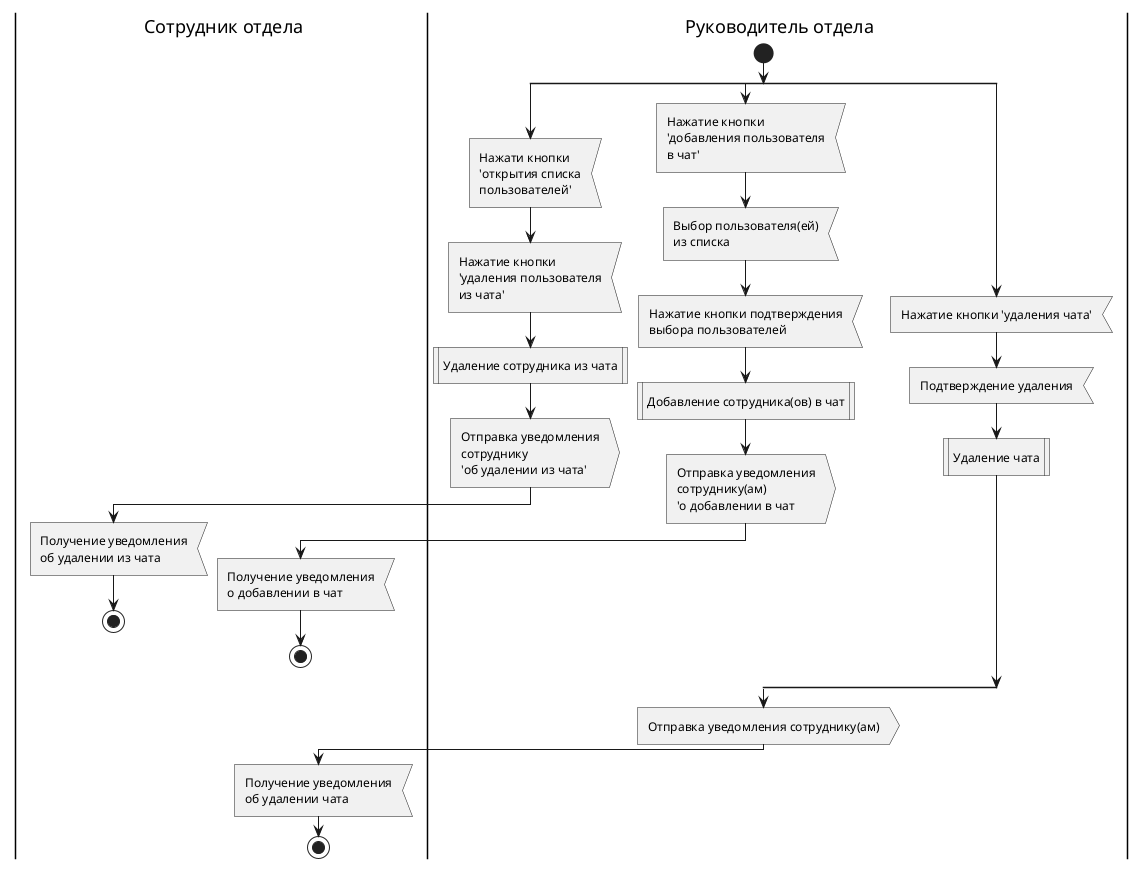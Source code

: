 @startuml
'https://plantuml.com/activity-diagram-beta
|С| Сотрудник отдела
|Л| Руководитель отдела
|Л|
start
    split
    :Нажати кнопки\n'открытия списка\nпользователей'<
    :Нажатие кнопки\n'удаления пользователя\nиз чата'<
    :Удаление сотрудника из чата|
    :Отправка уведомления\nсотруднику\n'об удалении из чата'>
        |С|
        :Получение уведомления\nоб удалении из чата<
        stop
        |Л|
    splitagain
    :Нажатие кнопки\n'добавления пользователя\nв чат'<
    :Выбор пользователя(ей)\nиз списка<
    :Нажатие кнопки подтверждения\nвыбора пользователей<
    :Добавление сотрудника(ов) в чат|
    :Отправка уведомления\nсотруднику(ам)\n'о добавлении в чат>
    |С|
    :Получение уведомления\nо добавлении в чат<
    stop
    |Л|
    splitagain
    :Нажатие кнопки 'удаления чата'<
    :Подтверждение удаления<
    :Удаление чата|
    endsplit
    :Отправка уведомления сотруднику(ам)>
    |С|
    :Получение уведомления\nоб удалении чата<
stop
@enduml
